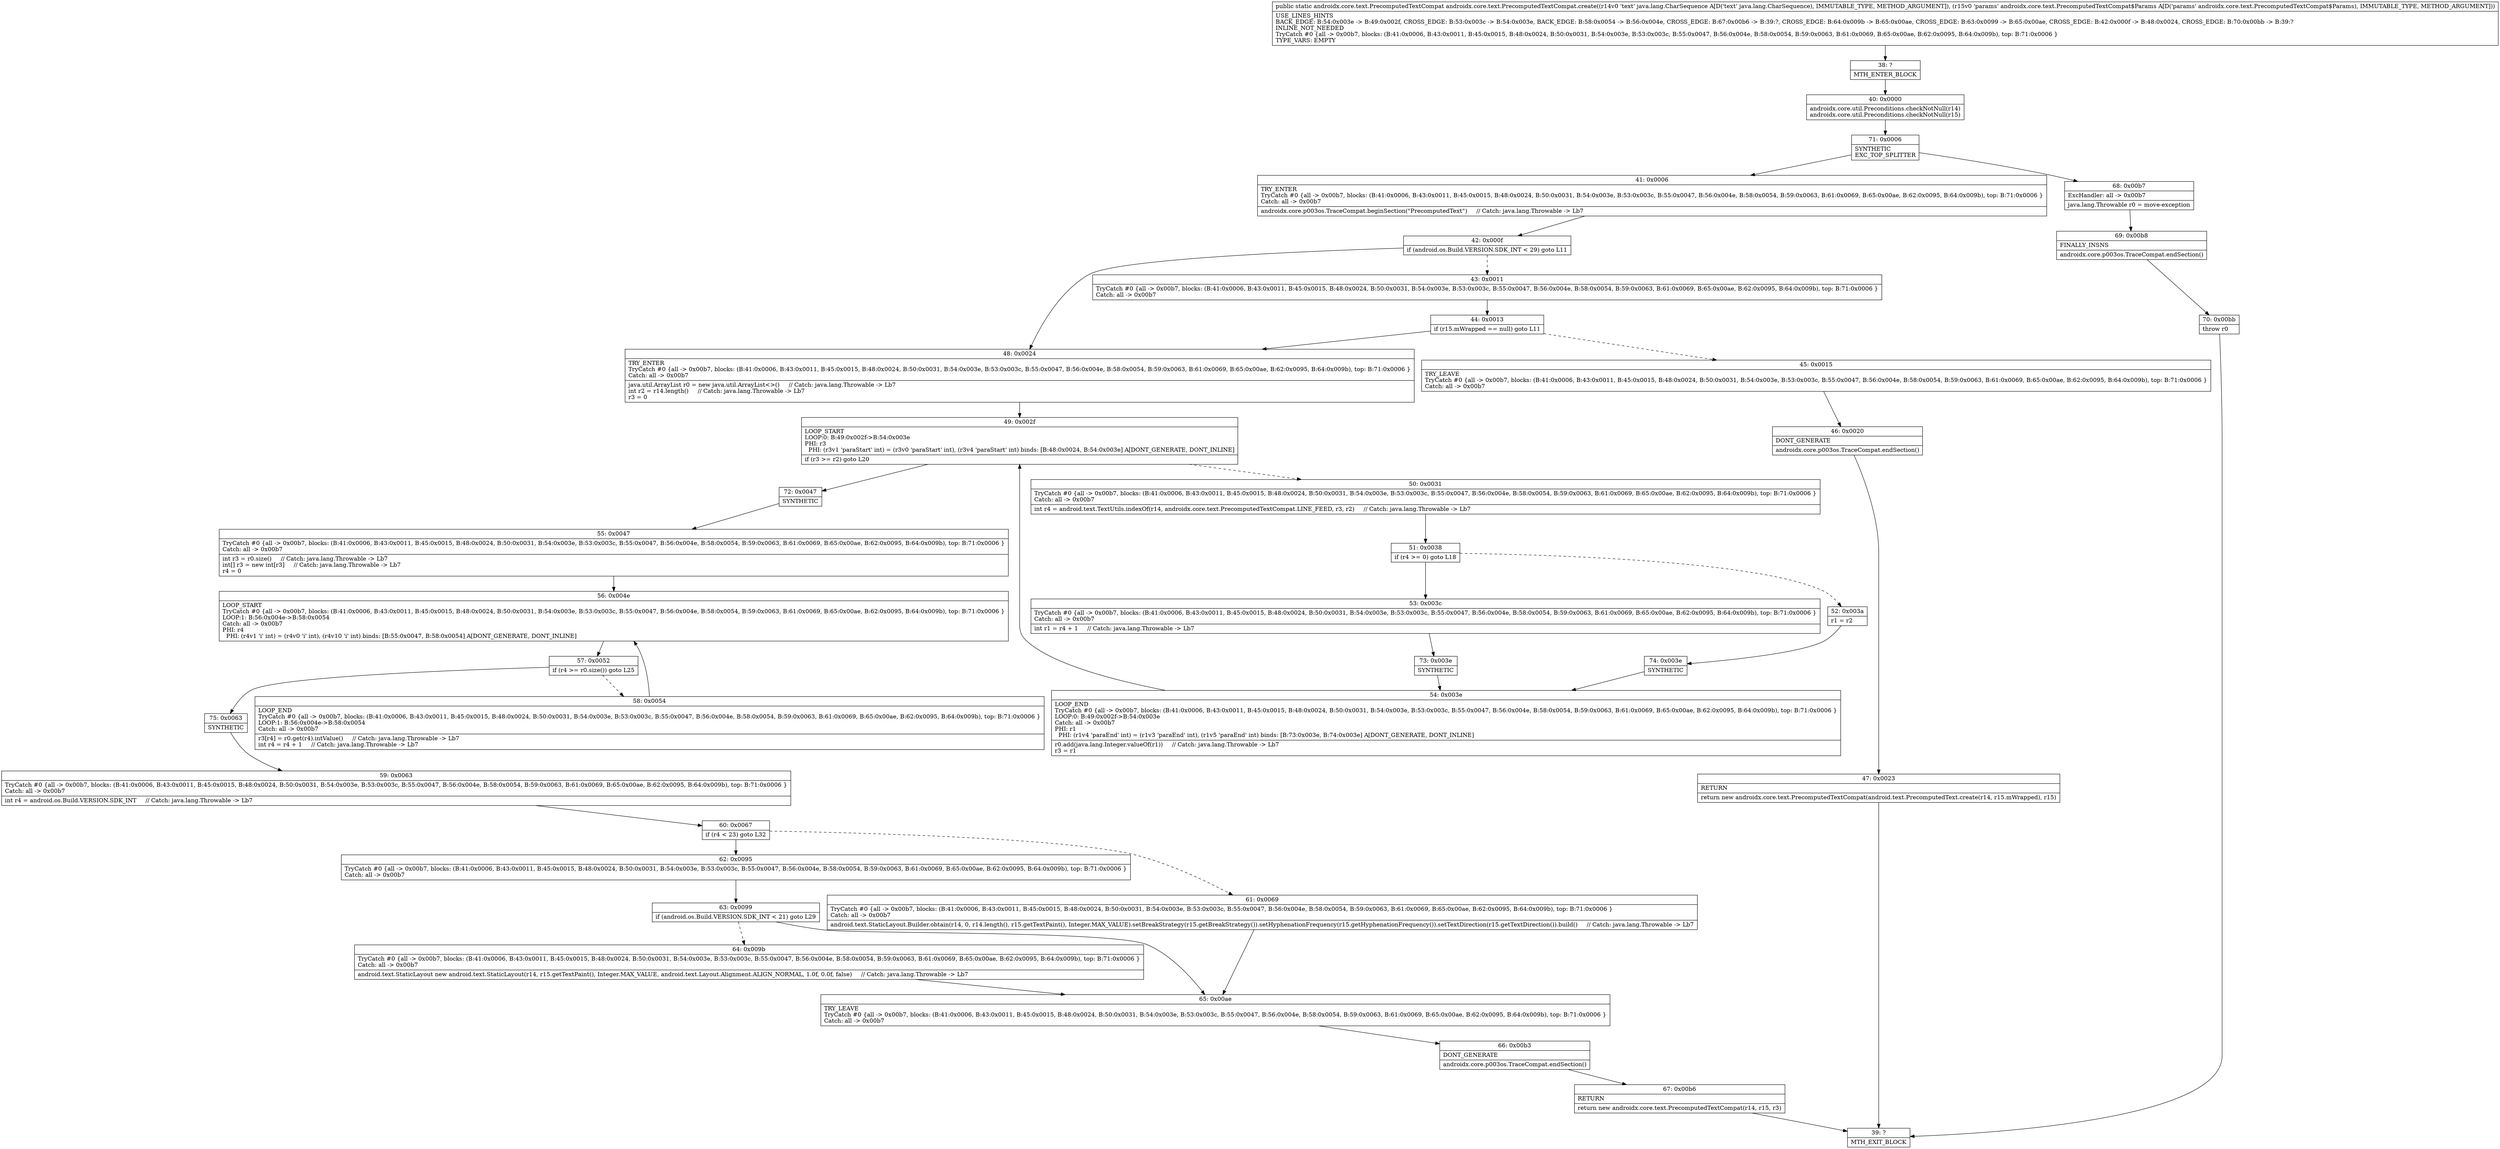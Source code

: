 digraph "CFG forandroidx.core.text.PrecomputedTextCompat.create(Ljava\/lang\/CharSequence;Landroidx\/core\/text\/PrecomputedTextCompat$Params;)Landroidx\/core\/text\/PrecomputedTextCompat;" {
Node_38 [shape=record,label="{38\:\ ?|MTH_ENTER_BLOCK\l}"];
Node_40 [shape=record,label="{40\:\ 0x0000|androidx.core.util.Preconditions.checkNotNull(r14)\landroidx.core.util.Preconditions.checkNotNull(r15)\l}"];
Node_71 [shape=record,label="{71\:\ 0x0006|SYNTHETIC\lEXC_TOP_SPLITTER\l}"];
Node_41 [shape=record,label="{41\:\ 0x0006|TRY_ENTER\lTryCatch #0 \{all \-\> 0x00b7, blocks: (B:41:0x0006, B:43:0x0011, B:45:0x0015, B:48:0x0024, B:50:0x0031, B:54:0x003e, B:53:0x003c, B:55:0x0047, B:56:0x004e, B:58:0x0054, B:59:0x0063, B:61:0x0069, B:65:0x00ae, B:62:0x0095, B:64:0x009b), top: B:71:0x0006 \}\lCatch: all \-\> 0x00b7\l|androidx.core.p003os.TraceCompat.beginSection(\"PrecomputedText\")     \/\/ Catch: java.lang.Throwable \-\> Lb7\l}"];
Node_42 [shape=record,label="{42\:\ 0x000f|if (android.os.Build.VERSION.SDK_INT \< 29) goto L11\l}"];
Node_43 [shape=record,label="{43\:\ 0x0011|TryCatch #0 \{all \-\> 0x00b7, blocks: (B:41:0x0006, B:43:0x0011, B:45:0x0015, B:48:0x0024, B:50:0x0031, B:54:0x003e, B:53:0x003c, B:55:0x0047, B:56:0x004e, B:58:0x0054, B:59:0x0063, B:61:0x0069, B:65:0x00ae, B:62:0x0095, B:64:0x009b), top: B:71:0x0006 \}\lCatch: all \-\> 0x00b7\l}"];
Node_44 [shape=record,label="{44\:\ 0x0013|if (r15.mWrapped == null) goto L11\l}"];
Node_45 [shape=record,label="{45\:\ 0x0015|TRY_LEAVE\lTryCatch #0 \{all \-\> 0x00b7, blocks: (B:41:0x0006, B:43:0x0011, B:45:0x0015, B:48:0x0024, B:50:0x0031, B:54:0x003e, B:53:0x003c, B:55:0x0047, B:56:0x004e, B:58:0x0054, B:59:0x0063, B:61:0x0069, B:65:0x00ae, B:62:0x0095, B:64:0x009b), top: B:71:0x0006 \}\lCatch: all \-\> 0x00b7\l}"];
Node_46 [shape=record,label="{46\:\ 0x0020|DONT_GENERATE\l|androidx.core.p003os.TraceCompat.endSection()\l}"];
Node_47 [shape=record,label="{47\:\ 0x0023|RETURN\l|return new androidx.core.text.PrecomputedTextCompat(android.text.PrecomputedText.create(r14, r15.mWrapped), r15)\l}"];
Node_39 [shape=record,label="{39\:\ ?|MTH_EXIT_BLOCK\l}"];
Node_48 [shape=record,label="{48\:\ 0x0024|TRY_ENTER\lTryCatch #0 \{all \-\> 0x00b7, blocks: (B:41:0x0006, B:43:0x0011, B:45:0x0015, B:48:0x0024, B:50:0x0031, B:54:0x003e, B:53:0x003c, B:55:0x0047, B:56:0x004e, B:58:0x0054, B:59:0x0063, B:61:0x0069, B:65:0x00ae, B:62:0x0095, B:64:0x009b), top: B:71:0x0006 \}\lCatch: all \-\> 0x00b7\l|java.util.ArrayList r0 = new java.util.ArrayList\<\>()     \/\/ Catch: java.lang.Throwable \-\> Lb7\lint r2 = r14.length()     \/\/ Catch: java.lang.Throwable \-\> Lb7\lr3 = 0\l}"];
Node_49 [shape=record,label="{49\:\ 0x002f|LOOP_START\lLOOP:0: B:49:0x002f\-\>B:54:0x003e\lPHI: r3 \l  PHI: (r3v1 'paraStart' int) = (r3v0 'paraStart' int), (r3v4 'paraStart' int) binds: [B:48:0x0024, B:54:0x003e] A[DONT_GENERATE, DONT_INLINE]\l|if (r3 \>= r2) goto L20\l}"];
Node_50 [shape=record,label="{50\:\ 0x0031|TryCatch #0 \{all \-\> 0x00b7, blocks: (B:41:0x0006, B:43:0x0011, B:45:0x0015, B:48:0x0024, B:50:0x0031, B:54:0x003e, B:53:0x003c, B:55:0x0047, B:56:0x004e, B:58:0x0054, B:59:0x0063, B:61:0x0069, B:65:0x00ae, B:62:0x0095, B:64:0x009b), top: B:71:0x0006 \}\lCatch: all \-\> 0x00b7\l|int r4 = android.text.TextUtils.indexOf(r14, androidx.core.text.PrecomputedTextCompat.LINE_FEED, r3, r2)     \/\/ Catch: java.lang.Throwable \-\> Lb7\l}"];
Node_51 [shape=record,label="{51\:\ 0x0038|if (r4 \>= 0) goto L18\l}"];
Node_52 [shape=record,label="{52\:\ 0x003a|r1 = r2\l}"];
Node_74 [shape=record,label="{74\:\ 0x003e|SYNTHETIC\l}"];
Node_54 [shape=record,label="{54\:\ 0x003e|LOOP_END\lTryCatch #0 \{all \-\> 0x00b7, blocks: (B:41:0x0006, B:43:0x0011, B:45:0x0015, B:48:0x0024, B:50:0x0031, B:54:0x003e, B:53:0x003c, B:55:0x0047, B:56:0x004e, B:58:0x0054, B:59:0x0063, B:61:0x0069, B:65:0x00ae, B:62:0x0095, B:64:0x009b), top: B:71:0x0006 \}\lLOOP:0: B:49:0x002f\-\>B:54:0x003e\lCatch: all \-\> 0x00b7\lPHI: r1 \l  PHI: (r1v4 'paraEnd' int) = (r1v3 'paraEnd' int), (r1v5 'paraEnd' int) binds: [B:73:0x003e, B:74:0x003e] A[DONT_GENERATE, DONT_INLINE]\l|r0.add(java.lang.Integer.valueOf(r1))     \/\/ Catch: java.lang.Throwable \-\> Lb7\lr3 = r1\l}"];
Node_53 [shape=record,label="{53\:\ 0x003c|TryCatch #0 \{all \-\> 0x00b7, blocks: (B:41:0x0006, B:43:0x0011, B:45:0x0015, B:48:0x0024, B:50:0x0031, B:54:0x003e, B:53:0x003c, B:55:0x0047, B:56:0x004e, B:58:0x0054, B:59:0x0063, B:61:0x0069, B:65:0x00ae, B:62:0x0095, B:64:0x009b), top: B:71:0x0006 \}\lCatch: all \-\> 0x00b7\l|int r1 = r4 + 1     \/\/ Catch: java.lang.Throwable \-\> Lb7\l}"];
Node_73 [shape=record,label="{73\:\ 0x003e|SYNTHETIC\l}"];
Node_72 [shape=record,label="{72\:\ 0x0047|SYNTHETIC\l}"];
Node_55 [shape=record,label="{55\:\ 0x0047|TryCatch #0 \{all \-\> 0x00b7, blocks: (B:41:0x0006, B:43:0x0011, B:45:0x0015, B:48:0x0024, B:50:0x0031, B:54:0x003e, B:53:0x003c, B:55:0x0047, B:56:0x004e, B:58:0x0054, B:59:0x0063, B:61:0x0069, B:65:0x00ae, B:62:0x0095, B:64:0x009b), top: B:71:0x0006 \}\lCatch: all \-\> 0x00b7\l|int r3 = r0.size()     \/\/ Catch: java.lang.Throwable \-\> Lb7\lint[] r3 = new int[r3]     \/\/ Catch: java.lang.Throwable \-\> Lb7\lr4 = 0\l}"];
Node_56 [shape=record,label="{56\:\ 0x004e|LOOP_START\lTryCatch #0 \{all \-\> 0x00b7, blocks: (B:41:0x0006, B:43:0x0011, B:45:0x0015, B:48:0x0024, B:50:0x0031, B:54:0x003e, B:53:0x003c, B:55:0x0047, B:56:0x004e, B:58:0x0054, B:59:0x0063, B:61:0x0069, B:65:0x00ae, B:62:0x0095, B:64:0x009b), top: B:71:0x0006 \}\lLOOP:1: B:56:0x004e\-\>B:58:0x0054\lCatch: all \-\> 0x00b7\lPHI: r4 \l  PHI: (r4v1 'i' int) = (r4v0 'i' int), (r4v10 'i' int) binds: [B:55:0x0047, B:58:0x0054] A[DONT_GENERATE, DONT_INLINE]\l}"];
Node_57 [shape=record,label="{57\:\ 0x0052|if (r4 \>= r0.size()) goto L25\l}"];
Node_58 [shape=record,label="{58\:\ 0x0054|LOOP_END\lTryCatch #0 \{all \-\> 0x00b7, blocks: (B:41:0x0006, B:43:0x0011, B:45:0x0015, B:48:0x0024, B:50:0x0031, B:54:0x003e, B:53:0x003c, B:55:0x0047, B:56:0x004e, B:58:0x0054, B:59:0x0063, B:61:0x0069, B:65:0x00ae, B:62:0x0095, B:64:0x009b), top: B:71:0x0006 \}\lLOOP:1: B:56:0x004e\-\>B:58:0x0054\lCatch: all \-\> 0x00b7\l|r3[r4] = r0.get(r4).intValue()     \/\/ Catch: java.lang.Throwable \-\> Lb7\lint r4 = r4 + 1     \/\/ Catch: java.lang.Throwable \-\> Lb7\l}"];
Node_75 [shape=record,label="{75\:\ 0x0063|SYNTHETIC\l}"];
Node_59 [shape=record,label="{59\:\ 0x0063|TryCatch #0 \{all \-\> 0x00b7, blocks: (B:41:0x0006, B:43:0x0011, B:45:0x0015, B:48:0x0024, B:50:0x0031, B:54:0x003e, B:53:0x003c, B:55:0x0047, B:56:0x004e, B:58:0x0054, B:59:0x0063, B:61:0x0069, B:65:0x00ae, B:62:0x0095, B:64:0x009b), top: B:71:0x0006 \}\lCatch: all \-\> 0x00b7\l|int r4 = android.os.Build.VERSION.SDK_INT     \/\/ Catch: java.lang.Throwable \-\> Lb7\l}"];
Node_60 [shape=record,label="{60\:\ 0x0067|if (r4 \< 23) goto L32\l}"];
Node_61 [shape=record,label="{61\:\ 0x0069|TryCatch #0 \{all \-\> 0x00b7, blocks: (B:41:0x0006, B:43:0x0011, B:45:0x0015, B:48:0x0024, B:50:0x0031, B:54:0x003e, B:53:0x003c, B:55:0x0047, B:56:0x004e, B:58:0x0054, B:59:0x0063, B:61:0x0069, B:65:0x00ae, B:62:0x0095, B:64:0x009b), top: B:71:0x0006 \}\lCatch: all \-\> 0x00b7\l|android.text.StaticLayout.Builder.obtain(r14, 0, r14.length(), r15.getTextPaint(), Integer.MAX_VALUE).setBreakStrategy(r15.getBreakStrategy()).setHyphenationFrequency(r15.getHyphenationFrequency()).setTextDirection(r15.getTextDirection()).build()     \/\/ Catch: java.lang.Throwable \-\> Lb7\l}"];
Node_65 [shape=record,label="{65\:\ 0x00ae|TRY_LEAVE\lTryCatch #0 \{all \-\> 0x00b7, blocks: (B:41:0x0006, B:43:0x0011, B:45:0x0015, B:48:0x0024, B:50:0x0031, B:54:0x003e, B:53:0x003c, B:55:0x0047, B:56:0x004e, B:58:0x0054, B:59:0x0063, B:61:0x0069, B:65:0x00ae, B:62:0x0095, B:64:0x009b), top: B:71:0x0006 \}\lCatch: all \-\> 0x00b7\l}"];
Node_66 [shape=record,label="{66\:\ 0x00b3|DONT_GENERATE\l|androidx.core.p003os.TraceCompat.endSection()\l}"];
Node_67 [shape=record,label="{67\:\ 0x00b6|RETURN\l|return new androidx.core.text.PrecomputedTextCompat(r14, r15, r3)\l}"];
Node_62 [shape=record,label="{62\:\ 0x0095|TryCatch #0 \{all \-\> 0x00b7, blocks: (B:41:0x0006, B:43:0x0011, B:45:0x0015, B:48:0x0024, B:50:0x0031, B:54:0x003e, B:53:0x003c, B:55:0x0047, B:56:0x004e, B:58:0x0054, B:59:0x0063, B:61:0x0069, B:65:0x00ae, B:62:0x0095, B:64:0x009b), top: B:71:0x0006 \}\lCatch: all \-\> 0x00b7\l}"];
Node_63 [shape=record,label="{63\:\ 0x0099|if (android.os.Build.VERSION.SDK_INT \< 21) goto L29\l}"];
Node_64 [shape=record,label="{64\:\ 0x009b|TryCatch #0 \{all \-\> 0x00b7, blocks: (B:41:0x0006, B:43:0x0011, B:45:0x0015, B:48:0x0024, B:50:0x0031, B:54:0x003e, B:53:0x003c, B:55:0x0047, B:56:0x004e, B:58:0x0054, B:59:0x0063, B:61:0x0069, B:65:0x00ae, B:62:0x0095, B:64:0x009b), top: B:71:0x0006 \}\lCatch: all \-\> 0x00b7\l|android.text.StaticLayout new android.text.StaticLayout(r14, r15.getTextPaint(), Integer.MAX_VALUE, android.text.Layout.Alignment.ALIGN_NORMAL, 1.0f, 0.0f, false)     \/\/ Catch: java.lang.Throwable \-\> Lb7\l}"];
Node_68 [shape=record,label="{68\:\ 0x00b7|ExcHandler: all \-\> 0x00b7\l|java.lang.Throwable r0 = move\-exception\l}"];
Node_69 [shape=record,label="{69\:\ 0x00b8|FINALLY_INSNS\l|androidx.core.p003os.TraceCompat.endSection()\l}"];
Node_70 [shape=record,label="{70\:\ 0x00bb|throw r0\l}"];
MethodNode[shape=record,label="{public static androidx.core.text.PrecomputedTextCompat androidx.core.text.PrecomputedTextCompat.create((r14v0 'text' java.lang.CharSequence A[D('text' java.lang.CharSequence), IMMUTABLE_TYPE, METHOD_ARGUMENT]), (r15v0 'params' androidx.core.text.PrecomputedTextCompat$Params A[D('params' androidx.core.text.PrecomputedTextCompat$Params), IMMUTABLE_TYPE, METHOD_ARGUMENT]))  | USE_LINES_HINTS\lBACK_EDGE: B:54:0x003e \-\> B:49:0x002f, CROSS_EDGE: B:53:0x003c \-\> B:54:0x003e, BACK_EDGE: B:58:0x0054 \-\> B:56:0x004e, CROSS_EDGE: B:67:0x00b6 \-\> B:39:?, CROSS_EDGE: B:64:0x009b \-\> B:65:0x00ae, CROSS_EDGE: B:63:0x0099 \-\> B:65:0x00ae, CROSS_EDGE: B:42:0x000f \-\> B:48:0x0024, CROSS_EDGE: B:70:0x00bb \-\> B:39:?\lINLINE_NOT_NEEDED\lTryCatch #0 \{all \-\> 0x00b7, blocks: (B:41:0x0006, B:43:0x0011, B:45:0x0015, B:48:0x0024, B:50:0x0031, B:54:0x003e, B:53:0x003c, B:55:0x0047, B:56:0x004e, B:58:0x0054, B:59:0x0063, B:61:0x0069, B:65:0x00ae, B:62:0x0095, B:64:0x009b), top: B:71:0x0006 \}\lTYPE_VARS: EMPTY\l}"];
MethodNode -> Node_38;Node_38 -> Node_40;
Node_40 -> Node_71;
Node_71 -> Node_41;
Node_71 -> Node_68;
Node_41 -> Node_42;
Node_42 -> Node_43[style=dashed];
Node_42 -> Node_48;
Node_43 -> Node_44;
Node_44 -> Node_45[style=dashed];
Node_44 -> Node_48;
Node_45 -> Node_46;
Node_46 -> Node_47;
Node_47 -> Node_39;
Node_48 -> Node_49;
Node_49 -> Node_50[style=dashed];
Node_49 -> Node_72;
Node_50 -> Node_51;
Node_51 -> Node_52[style=dashed];
Node_51 -> Node_53;
Node_52 -> Node_74;
Node_74 -> Node_54;
Node_54 -> Node_49;
Node_53 -> Node_73;
Node_73 -> Node_54;
Node_72 -> Node_55;
Node_55 -> Node_56;
Node_56 -> Node_57;
Node_57 -> Node_58[style=dashed];
Node_57 -> Node_75;
Node_58 -> Node_56;
Node_75 -> Node_59;
Node_59 -> Node_60;
Node_60 -> Node_61[style=dashed];
Node_60 -> Node_62;
Node_61 -> Node_65;
Node_65 -> Node_66;
Node_66 -> Node_67;
Node_67 -> Node_39;
Node_62 -> Node_63;
Node_63 -> Node_64[style=dashed];
Node_63 -> Node_65;
Node_64 -> Node_65;
Node_68 -> Node_69;
Node_69 -> Node_70;
Node_70 -> Node_39;
}

